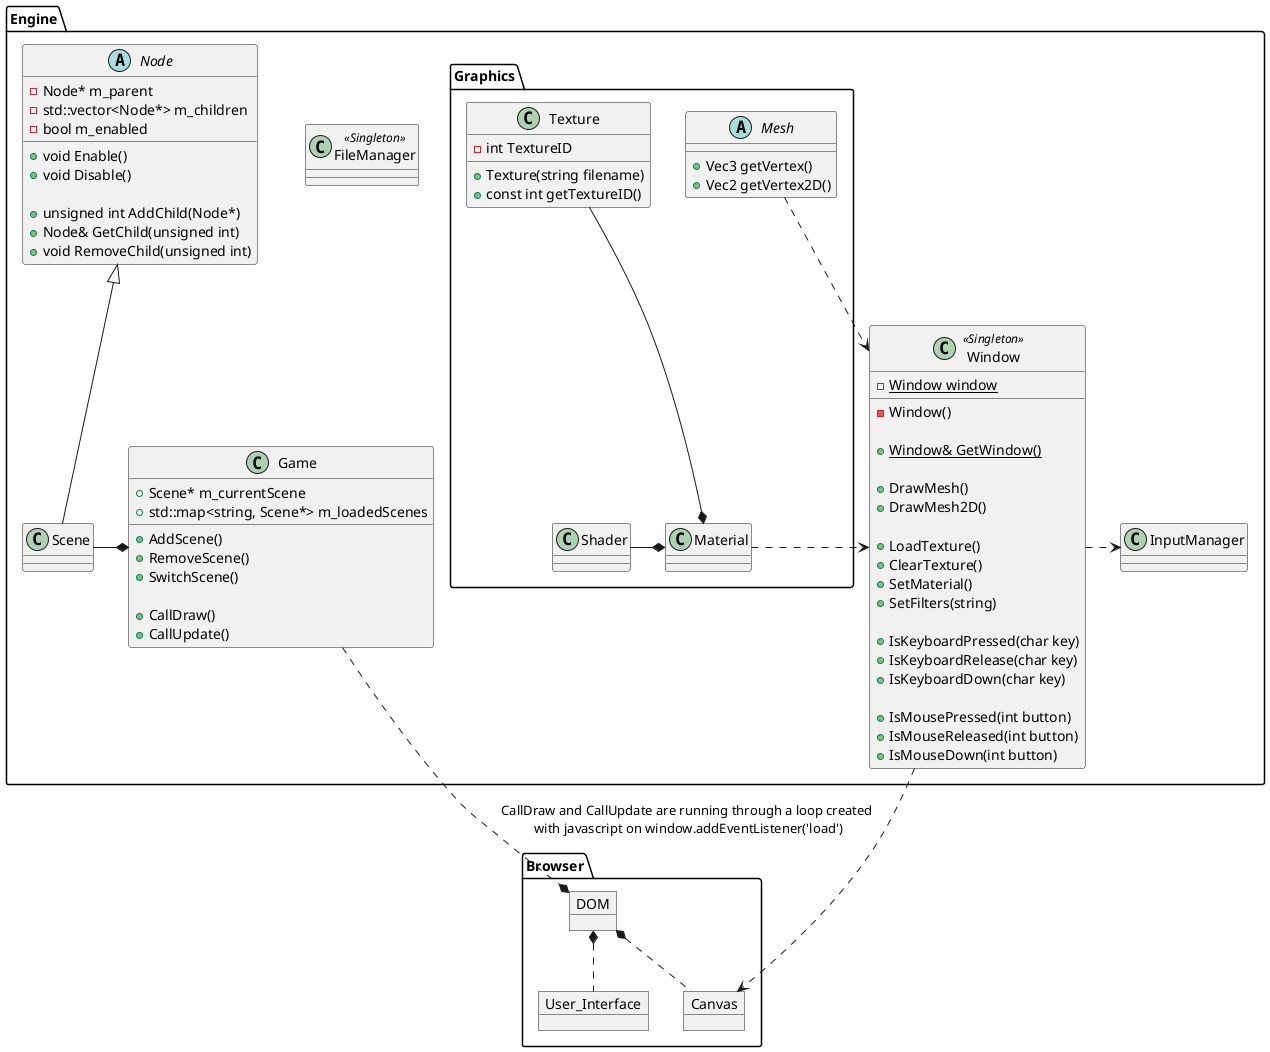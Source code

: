 @startuml EngineArchitecture

namespace Engine {
  class Window <<Singleton>> {
    - {static} Window window
    - {method} Window()

    + {method} {static} Window& GetWindow()
    
    + {method} DrawMesh()
    + {method} DrawMesh2D()

    + {method} LoadTexture()
    + {method} ClearTexture()
    + {method} SetMaterial()
    + {method} SetFilters(string)

    + {method} IsKeyboardPressed(char key)
    + {method} IsKeyboardRelease(char key)
    + {method} IsKeyboardDown(char key)

    + {method} IsMousePressed(int button)
    + {method} IsMouseReleased(int button)
    + {method} IsMouseDown(int button)
  }

  class FileManager <<Singleton>> {
    
  }

  class Game {
    + Scene* m_currentScene
    + std::map<string, Scene*> m_loadedScenes
    
    + {method} AddScene()
    + {method} RemoveScene()
    + {method} SwitchScene()

    + {method} CallDraw()
    + {method} CallUpdate()
  }
  
  abstract Node {
    - Node* m_parent
    - std::vector<Node*> m_children
    - bool m_enabled

    + {method} void Enable()
    + {method} void Disable()

    + {method} unsigned int AddChild(Node*)
    + {method} Node& GetChild(unsigned int)
    + {method} void RemoveChild(unsigned int)
  }

  class Scene extends Node

  class InputManager {

  }

  Scene -* Game
  Window .> InputManager

  namespace Graphics {
    abstract Mesh {
      + {method} Vec3 getVertex()
      + {method} Vec2 getVertex2D()
    }

    class Texture {
      - int TextureID
      + {method} Texture(string filename)
      + {method} const int getTextureID()
    }

    class Shader {

    }

    class Material {

    }

    Texture --* Material    
    Shader -* Material
  }

  Graphics.Material .> Window
  Graphics.Mesh .> Window
}

namespace Browser {
  Object Canvas {

  }

  Object User_Interface {

  }

  Object DOM {

  }

  DOM *.. User_Interface
  DOM *.. Canvas
}

Engine.Window .> Browser.Canvas
Engine.Game ..* Browser.DOM : "CallDraw and CallUpdate are running through a loop created \nwith javascript on window.addEventListener('load')"

@enduml